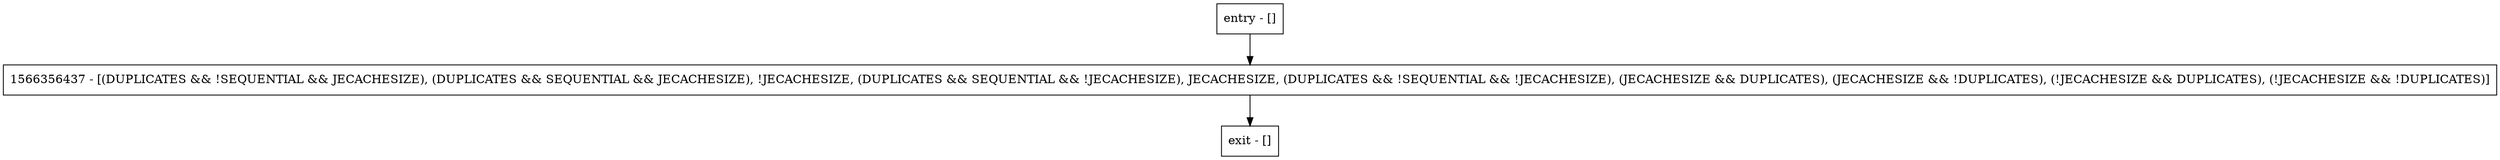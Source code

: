digraph setStorageSize {
node [shape=record];
entry [label="entry - []"];
exit [label="exit - []"];
1566356437 [label="1566356437 - [(DUPLICATES && !SEQUENTIAL && JECACHESIZE), (DUPLICATES && SEQUENTIAL && JECACHESIZE), !JECACHESIZE, (DUPLICATES && SEQUENTIAL && !JECACHESIZE), JECACHESIZE, (DUPLICATES && !SEQUENTIAL && !JECACHESIZE), (JECACHESIZE && DUPLICATES), (JECACHESIZE && !DUPLICATES), (!JECACHESIZE && DUPLICATES), (!JECACHESIZE && !DUPLICATES)]"];
entry;
exit;
entry -> 1566356437;
1566356437 -> exit;
}
